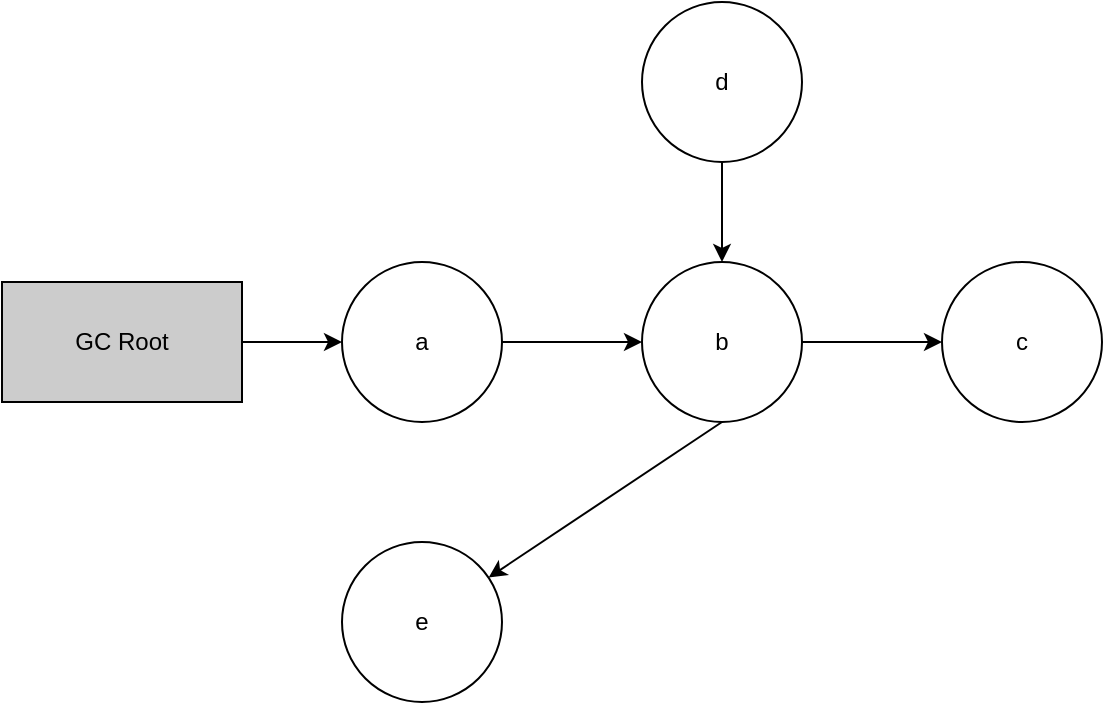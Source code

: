 <mxfile version="21.5.1" type="device" pages="8">
  <diagram name="第 1 页" id="cG9ZnCjjXBXWAdu8le2p">
    <mxGraphModel dx="1418" dy="820" grid="1" gridSize="10" guides="1" tooltips="1" connect="1" arrows="1" fold="1" page="1" pageScale="1" pageWidth="827" pageHeight="1169" math="0" shadow="0">
      <root>
        <mxCell id="0" />
        <mxCell id="1" parent="0" />
        <mxCell id="JAt05lt9r8i0_bCpy017-8" value="" style="edgeStyle=orthogonalEdgeStyle;rounded=0;orthogonalLoop=1;jettySize=auto;html=1;" parent="1" source="JAt05lt9r8i0_bCpy017-1" target="JAt05lt9r8i0_bCpy017-2" edge="1">
          <mxGeometry relative="1" as="geometry" />
        </mxCell>
        <mxCell id="JAt05lt9r8i0_bCpy017-1" value="GC Root" style="rounded=0;whiteSpace=wrap;html=1;fillColor=#cccccc;" parent="1" vertex="1">
          <mxGeometry x="80" y="370" width="120" height="60" as="geometry" />
        </mxCell>
        <mxCell id="JAt05lt9r8i0_bCpy017-9" value="" style="edgeStyle=orthogonalEdgeStyle;rounded=0;orthogonalLoop=1;jettySize=auto;html=1;" parent="1" source="JAt05lt9r8i0_bCpy017-2" target="JAt05lt9r8i0_bCpy017-3" edge="1">
          <mxGeometry relative="1" as="geometry" />
        </mxCell>
        <mxCell id="JAt05lt9r8i0_bCpy017-2" value="a" style="ellipse;whiteSpace=wrap;html=1;aspect=fixed;" parent="1" vertex="1">
          <mxGeometry x="250" y="360" width="80" height="80" as="geometry" />
        </mxCell>
        <mxCell id="JAt05lt9r8i0_bCpy017-10" value="" style="edgeStyle=orthogonalEdgeStyle;rounded=0;orthogonalLoop=1;jettySize=auto;html=1;" parent="1" source="JAt05lt9r8i0_bCpy017-3" target="JAt05lt9r8i0_bCpy017-5" edge="1">
          <mxGeometry relative="1" as="geometry" />
        </mxCell>
        <mxCell id="JAt05lt9r8i0_bCpy017-11" style="rounded=0;orthogonalLoop=1;jettySize=auto;html=1;exitX=0.5;exitY=1;exitDx=0;exitDy=0;" parent="1" source="JAt05lt9r8i0_bCpy017-3" target="JAt05lt9r8i0_bCpy017-4" edge="1">
          <mxGeometry relative="1" as="geometry" />
        </mxCell>
        <mxCell id="JAt05lt9r8i0_bCpy017-3" value="b" style="ellipse;whiteSpace=wrap;html=1;aspect=fixed;" parent="1" vertex="1">
          <mxGeometry x="400" y="360" width="80" height="80" as="geometry" />
        </mxCell>
        <mxCell id="JAt05lt9r8i0_bCpy017-4" value="e" style="ellipse;whiteSpace=wrap;html=1;aspect=fixed;" parent="1" vertex="1">
          <mxGeometry x="250" y="500" width="80" height="80" as="geometry" />
        </mxCell>
        <mxCell id="JAt05lt9r8i0_bCpy017-5" value="c" style="ellipse;whiteSpace=wrap;html=1;aspect=fixed;" parent="1" vertex="1">
          <mxGeometry x="550" y="360" width="80" height="80" as="geometry" />
        </mxCell>
        <mxCell id="JAt05lt9r8i0_bCpy017-7" style="edgeStyle=orthogonalEdgeStyle;rounded=0;orthogonalLoop=1;jettySize=auto;html=1;exitX=0.5;exitY=1;exitDx=0;exitDy=0;entryX=0.5;entryY=0;entryDx=0;entryDy=0;" parent="1" source="JAt05lt9r8i0_bCpy017-6" target="JAt05lt9r8i0_bCpy017-3" edge="1">
          <mxGeometry relative="1" as="geometry" />
        </mxCell>
        <mxCell id="JAt05lt9r8i0_bCpy017-6" value="d" style="ellipse;whiteSpace=wrap;html=1;aspect=fixed;" parent="1" vertex="1">
          <mxGeometry x="400" y="230" width="80" height="80" as="geometry" />
        </mxCell>
      </root>
    </mxGraphModel>
  </diagram>
  <diagram id="5cMaLGIYXr19b0YthdyB" name="第 2 页">
    <mxGraphModel dx="1418" dy="820" grid="1" gridSize="10" guides="1" tooltips="1" connect="1" arrows="1" fold="1" page="1" pageScale="1" pageWidth="827" pageHeight="1169" math="0" shadow="0">
      <root>
        <mxCell id="0" />
        <mxCell id="1" parent="0" />
        <mxCell id="d5tQPf9KOt0ZSbptc5ZJ-1" value="" style="edgeStyle=orthogonalEdgeStyle;rounded=0;orthogonalLoop=1;jettySize=auto;html=1;" edge="1" parent="1" source="d5tQPf9KOt0ZSbptc5ZJ-2" target="d5tQPf9KOt0ZSbptc5ZJ-4">
          <mxGeometry relative="1" as="geometry" />
        </mxCell>
        <mxCell id="d5tQPf9KOt0ZSbptc5ZJ-2" value="&lt;font color=&quot;#ffffff&quot;&gt;GC Root&lt;/font&gt;" style="rounded=0;whiteSpace=wrap;html=1;fillColor=#000;" vertex="1" parent="1">
          <mxGeometry x="80" y="370" width="120" height="60" as="geometry" />
        </mxCell>
        <mxCell id="d5tQPf9KOt0ZSbptc5ZJ-3" value="" style="edgeStyle=orthogonalEdgeStyle;rounded=0;orthogonalLoop=1;jettySize=auto;html=1;" edge="1" parent="1" source="d5tQPf9KOt0ZSbptc5ZJ-4" target="d5tQPf9KOt0ZSbptc5ZJ-7">
          <mxGeometry relative="1" as="geometry" />
        </mxCell>
        <mxCell id="d5tQPf9KOt0ZSbptc5ZJ-4" value="a" style="ellipse;whiteSpace=wrap;html=1;aspect=fixed;fillColor=#ccc;" vertex="1" parent="1">
          <mxGeometry x="250" y="360" width="80" height="80" as="geometry" />
        </mxCell>
        <mxCell id="d5tQPf9KOt0ZSbptc5ZJ-5" value="" style="edgeStyle=orthogonalEdgeStyle;rounded=0;orthogonalLoop=1;jettySize=auto;html=1;" edge="1" parent="1" source="d5tQPf9KOt0ZSbptc5ZJ-7" target="d5tQPf9KOt0ZSbptc5ZJ-9">
          <mxGeometry relative="1" as="geometry" />
        </mxCell>
        <mxCell id="d5tQPf9KOt0ZSbptc5ZJ-6" style="rounded=0;orthogonalLoop=1;jettySize=auto;html=1;exitX=0.5;exitY=1;exitDx=0;exitDy=0;" edge="1" parent="1" source="d5tQPf9KOt0ZSbptc5ZJ-7" target="d5tQPf9KOt0ZSbptc5ZJ-8">
          <mxGeometry relative="1" as="geometry" />
        </mxCell>
        <mxCell id="d5tQPf9KOt0ZSbptc5ZJ-7" value="b" style="ellipse;whiteSpace=wrap;html=1;aspect=fixed;" vertex="1" parent="1">
          <mxGeometry x="400" y="360" width="80" height="80" as="geometry" />
        </mxCell>
        <mxCell id="d5tQPf9KOt0ZSbptc5ZJ-8" value="e" style="ellipse;whiteSpace=wrap;html=1;aspect=fixed;" vertex="1" parent="1">
          <mxGeometry x="250" y="500" width="80" height="80" as="geometry" />
        </mxCell>
        <mxCell id="d5tQPf9KOt0ZSbptc5ZJ-9" value="c" style="ellipse;whiteSpace=wrap;html=1;aspect=fixed;" vertex="1" parent="1">
          <mxGeometry x="550" y="360" width="80" height="80" as="geometry" />
        </mxCell>
        <mxCell id="d5tQPf9KOt0ZSbptc5ZJ-10" style="edgeStyle=orthogonalEdgeStyle;rounded=0;orthogonalLoop=1;jettySize=auto;html=1;exitX=0.5;exitY=1;exitDx=0;exitDy=0;entryX=0.5;entryY=0;entryDx=0;entryDy=0;" edge="1" parent="1" source="d5tQPf9KOt0ZSbptc5ZJ-11" target="d5tQPf9KOt0ZSbptc5ZJ-7">
          <mxGeometry relative="1" as="geometry" />
        </mxCell>
        <mxCell id="d5tQPf9KOt0ZSbptc5ZJ-11" value="d" style="ellipse;whiteSpace=wrap;html=1;aspect=fixed;" vertex="1" parent="1">
          <mxGeometry x="400" y="230" width="80" height="80" as="geometry" />
        </mxCell>
      </root>
    </mxGraphModel>
  </diagram>
  <diagram id="5KzGLMtbCxkA3aPEmhBN" name="第 3 页">
    <mxGraphModel dx="1418" dy="820" grid="1" gridSize="10" guides="1" tooltips="1" connect="1" arrows="1" fold="1" page="1" pageScale="1" pageWidth="827" pageHeight="1169" math="0" shadow="0">
      <root>
        <mxCell id="0" />
        <mxCell id="1" parent="0" />
        <mxCell id="ToZm9E43GD8hYoEDWplJ-1" value="" style="edgeStyle=orthogonalEdgeStyle;rounded=0;orthogonalLoop=1;jettySize=auto;html=1;" edge="1" parent="1" source="ToZm9E43GD8hYoEDWplJ-2" target="ToZm9E43GD8hYoEDWplJ-4">
          <mxGeometry relative="1" as="geometry" />
        </mxCell>
        <mxCell id="ToZm9E43GD8hYoEDWplJ-2" value="&lt;font color=&quot;#ffffff&quot;&gt;GC Root&lt;/font&gt;" style="rounded=0;whiteSpace=wrap;html=1;fillColor=#000;" vertex="1" parent="1">
          <mxGeometry x="80" y="370" width="120" height="60" as="geometry" />
        </mxCell>
        <mxCell id="ToZm9E43GD8hYoEDWplJ-3" value="" style="edgeStyle=orthogonalEdgeStyle;rounded=0;orthogonalLoop=1;jettySize=auto;html=1;" edge="1" parent="1" source="ToZm9E43GD8hYoEDWplJ-4" target="ToZm9E43GD8hYoEDWplJ-7">
          <mxGeometry relative="1" as="geometry" />
        </mxCell>
        <mxCell id="ToZm9E43GD8hYoEDWplJ-4" value="&lt;font color=&quot;#ffffff&quot;&gt;a&lt;/font&gt;" style="ellipse;whiteSpace=wrap;html=1;aspect=fixed;fillColor=#000;" vertex="1" parent="1">
          <mxGeometry x="250" y="360" width="80" height="80" as="geometry" />
        </mxCell>
        <mxCell id="ToZm9E43GD8hYoEDWplJ-5" value="" style="edgeStyle=orthogonalEdgeStyle;rounded=0;orthogonalLoop=1;jettySize=auto;html=1;" edge="1" parent="1" source="ToZm9E43GD8hYoEDWplJ-7" target="ToZm9E43GD8hYoEDWplJ-9">
          <mxGeometry relative="1" as="geometry" />
        </mxCell>
        <mxCell id="ToZm9E43GD8hYoEDWplJ-6" style="rounded=0;orthogonalLoop=1;jettySize=auto;html=1;exitX=0.5;exitY=1;exitDx=0;exitDy=0;" edge="1" parent="1" source="ToZm9E43GD8hYoEDWplJ-7" target="ToZm9E43GD8hYoEDWplJ-8">
          <mxGeometry relative="1" as="geometry" />
        </mxCell>
        <mxCell id="ToZm9E43GD8hYoEDWplJ-7" value="b" style="ellipse;whiteSpace=wrap;html=1;aspect=fixed;fillColor=#ccc;" vertex="1" parent="1">
          <mxGeometry x="400" y="360" width="80" height="80" as="geometry" />
        </mxCell>
        <mxCell id="ToZm9E43GD8hYoEDWplJ-8" value="e" style="ellipse;whiteSpace=wrap;html=1;aspect=fixed;" vertex="1" parent="1">
          <mxGeometry x="250" y="500" width="80" height="80" as="geometry" />
        </mxCell>
        <mxCell id="ToZm9E43GD8hYoEDWplJ-9" value="c" style="ellipse;whiteSpace=wrap;html=1;aspect=fixed;" vertex="1" parent="1">
          <mxGeometry x="550" y="360" width="80" height="80" as="geometry" />
        </mxCell>
        <mxCell id="ToZm9E43GD8hYoEDWplJ-10" style="edgeStyle=orthogonalEdgeStyle;rounded=0;orthogonalLoop=1;jettySize=auto;html=1;exitX=0.5;exitY=1;exitDx=0;exitDy=0;entryX=0.5;entryY=0;entryDx=0;entryDy=0;" edge="1" parent="1" source="ToZm9E43GD8hYoEDWplJ-11" target="ToZm9E43GD8hYoEDWplJ-7">
          <mxGeometry relative="1" as="geometry" />
        </mxCell>
        <mxCell id="ToZm9E43GD8hYoEDWplJ-11" value="d" style="ellipse;whiteSpace=wrap;html=1;aspect=fixed;" vertex="1" parent="1">
          <mxGeometry x="400" y="230" width="80" height="80" as="geometry" />
        </mxCell>
      </root>
    </mxGraphModel>
  </diagram>
  <diagram id="aOOhZHV9BZP4qyN59eBz" name="第 4 页">
    <mxGraphModel dx="1434" dy="836" grid="1" gridSize="10" guides="1" tooltips="1" connect="1" arrows="1" fold="1" page="1" pageScale="1" pageWidth="827" pageHeight="1169" math="0" shadow="0">
      <root>
        <mxCell id="0" />
        <mxCell id="1" parent="0" />
        <mxCell id="ImfRGIBordEppGLsWgEI-1" value="" style="edgeStyle=orthogonalEdgeStyle;rounded=0;orthogonalLoop=1;jettySize=auto;html=1;" parent="1" source="ImfRGIBordEppGLsWgEI-2" target="ImfRGIBordEppGLsWgEI-4" edge="1">
          <mxGeometry relative="1" as="geometry" />
        </mxCell>
        <mxCell id="ImfRGIBordEppGLsWgEI-2" value="&lt;font color=&quot;#ffffff&quot;&gt;GC Root&lt;/font&gt;" style="rounded=0;whiteSpace=wrap;html=1;fillColor=#000;" parent="1" vertex="1">
          <mxGeometry x="80" y="370" width="120" height="60" as="geometry" />
        </mxCell>
        <mxCell id="ImfRGIBordEppGLsWgEI-3" value="" style="edgeStyle=orthogonalEdgeStyle;rounded=0;orthogonalLoop=1;jettySize=auto;html=1;" parent="1" source="ImfRGIBordEppGLsWgEI-4" target="ImfRGIBordEppGLsWgEI-7" edge="1">
          <mxGeometry relative="1" as="geometry" />
        </mxCell>
        <mxCell id="ImfRGIBordEppGLsWgEI-4" value="&lt;font color=&quot;#ffffff&quot;&gt;a&lt;/font&gt;" style="ellipse;whiteSpace=wrap;html=1;aspect=fixed;fillColor=#000;" parent="1" vertex="1">
          <mxGeometry x="250" y="360" width="80" height="80" as="geometry" />
        </mxCell>
        <mxCell id="ImfRGIBordEppGLsWgEI-5" value="" style="edgeStyle=orthogonalEdgeStyle;rounded=0;orthogonalLoop=1;jettySize=auto;html=1;" parent="1" source="ImfRGIBordEppGLsWgEI-7" target="ImfRGIBordEppGLsWgEI-9" edge="1">
          <mxGeometry relative="1" as="geometry" />
        </mxCell>
        <mxCell id="ImfRGIBordEppGLsWgEI-6" style="rounded=0;orthogonalLoop=1;jettySize=auto;html=1;exitX=0.5;exitY=1;exitDx=0;exitDy=0;" parent="1" source="ImfRGIBordEppGLsWgEI-7" target="ImfRGIBordEppGLsWgEI-8" edge="1">
          <mxGeometry relative="1" as="geometry" />
        </mxCell>
        <mxCell id="ImfRGIBordEppGLsWgEI-7" value="&lt;font color=&quot;#ffffff&quot;&gt;b&lt;/font&gt;" style="ellipse;whiteSpace=wrap;html=1;aspect=fixed;fillColor=#000;" parent="1" vertex="1">
          <mxGeometry x="400" y="360" width="80" height="80" as="geometry" />
        </mxCell>
        <mxCell id="ImfRGIBordEppGLsWgEI-8" value="e" style="ellipse;whiteSpace=wrap;html=1;aspect=fixed;fillColor=#ccc;" parent="1" vertex="1">
          <mxGeometry x="250" y="500" width="80" height="80" as="geometry" />
        </mxCell>
        <mxCell id="ImfRGIBordEppGLsWgEI-9" value="c" style="ellipse;whiteSpace=wrap;html=1;aspect=fixed;fillColor=#ccc;" parent="1" vertex="1">
          <mxGeometry x="550" y="360" width="80" height="80" as="geometry" />
        </mxCell>
        <mxCell id="ImfRGIBordEppGLsWgEI-10" style="edgeStyle=orthogonalEdgeStyle;rounded=0;orthogonalLoop=1;jettySize=auto;html=1;exitX=0.5;exitY=1;exitDx=0;exitDy=0;entryX=0.5;entryY=0;entryDx=0;entryDy=0;" parent="1" source="ImfRGIBordEppGLsWgEI-11" target="ImfRGIBordEppGLsWgEI-7" edge="1">
          <mxGeometry relative="1" as="geometry" />
        </mxCell>
        <mxCell id="ImfRGIBordEppGLsWgEI-11" value="d" style="ellipse;whiteSpace=wrap;html=1;aspect=fixed;" parent="1" vertex="1">
          <mxGeometry x="400" y="230" width="80" height="80" as="geometry" />
        </mxCell>
      </root>
    </mxGraphModel>
  </diagram>
  <diagram id="hKctxQQKIPxTST7naiyC" name="第 5 页">
    <mxGraphModel dx="1434" dy="836" grid="1" gridSize="10" guides="1" tooltips="1" connect="1" arrows="1" fold="1" page="1" pageScale="1" pageWidth="827" pageHeight="1169" math="0" shadow="0">
      <root>
        <mxCell id="0" />
        <mxCell id="1" parent="0" />
        <mxCell id="FZ2QT9yIkeGIHL5Zkszw-1" value="" style="edgeStyle=orthogonalEdgeStyle;rounded=0;orthogonalLoop=1;jettySize=auto;html=1;" parent="1" source="FZ2QT9yIkeGIHL5Zkszw-2" target="FZ2QT9yIkeGIHL5Zkszw-4" edge="1">
          <mxGeometry relative="1" as="geometry" />
        </mxCell>
        <mxCell id="FZ2QT9yIkeGIHL5Zkszw-2" value="&lt;font color=&quot;#ffffff&quot;&gt;GC Root&lt;/font&gt;" style="rounded=0;whiteSpace=wrap;html=1;fillColor=#000;" parent="1" vertex="1">
          <mxGeometry x="80" y="370" width="120" height="60" as="geometry" />
        </mxCell>
        <mxCell id="FZ2QT9yIkeGIHL5Zkszw-3" value="" style="edgeStyle=orthogonalEdgeStyle;rounded=0;orthogonalLoop=1;jettySize=auto;html=1;" parent="1" source="FZ2QT9yIkeGIHL5Zkszw-4" target="FZ2QT9yIkeGIHL5Zkszw-7" edge="1">
          <mxGeometry relative="1" as="geometry" />
        </mxCell>
        <mxCell id="FZ2QT9yIkeGIHL5Zkszw-4" value="&lt;font color=&quot;#ffffff&quot;&gt;a&lt;/font&gt;" style="ellipse;whiteSpace=wrap;html=1;aspect=fixed;fillColor=#000;" parent="1" vertex="1">
          <mxGeometry x="250" y="360" width="80" height="80" as="geometry" />
        </mxCell>
        <mxCell id="FZ2QT9yIkeGIHL5Zkszw-5" value="" style="edgeStyle=orthogonalEdgeStyle;rounded=0;orthogonalLoop=1;jettySize=auto;html=1;" parent="1" source="FZ2QT9yIkeGIHL5Zkszw-7" target="FZ2QT9yIkeGIHL5Zkszw-9" edge="1">
          <mxGeometry relative="1" as="geometry" />
        </mxCell>
        <mxCell id="FZ2QT9yIkeGIHL5Zkszw-6" style="rounded=0;orthogonalLoop=1;jettySize=auto;html=1;exitX=0.5;exitY=1;exitDx=0;exitDy=0;" parent="1" source="FZ2QT9yIkeGIHL5Zkszw-7" target="FZ2QT9yIkeGIHL5Zkszw-8" edge="1">
          <mxGeometry relative="1" as="geometry" />
        </mxCell>
        <mxCell id="FZ2QT9yIkeGIHL5Zkszw-7" value="&lt;font color=&quot;#ffffff&quot;&gt;b&lt;/font&gt;" style="ellipse;whiteSpace=wrap;html=1;aspect=fixed;fillColor=#000;" parent="1" vertex="1">
          <mxGeometry x="400" y="360" width="80" height="80" as="geometry" />
        </mxCell>
        <mxCell id="FZ2QT9yIkeGIHL5Zkszw-8" value="&lt;font color=&quot;#ffffff&quot;&gt;e&lt;/font&gt;" style="ellipse;whiteSpace=wrap;html=1;aspect=fixed;fillColor=#000;" parent="1" vertex="1">
          <mxGeometry x="250" y="500" width="80" height="80" as="geometry" />
        </mxCell>
        <mxCell id="FZ2QT9yIkeGIHL5Zkszw-9" value="&lt;font color=&quot;#ffffff&quot;&gt;c&lt;/font&gt;" style="ellipse;whiteSpace=wrap;html=1;aspect=fixed;fillColor=#000;" parent="1" vertex="1">
          <mxGeometry x="550" y="360" width="80" height="80" as="geometry" />
        </mxCell>
        <mxCell id="FZ2QT9yIkeGIHL5Zkszw-10" style="edgeStyle=orthogonalEdgeStyle;rounded=0;orthogonalLoop=1;jettySize=auto;html=1;exitX=0.5;exitY=1;exitDx=0;exitDy=0;entryX=0.5;entryY=0;entryDx=0;entryDy=0;" parent="1" source="FZ2QT9yIkeGIHL5Zkszw-11" target="FZ2QT9yIkeGIHL5Zkszw-7" edge="1">
          <mxGeometry relative="1" as="geometry" />
        </mxCell>
        <mxCell id="FZ2QT9yIkeGIHL5Zkszw-11" value="d" style="ellipse;whiteSpace=wrap;html=1;aspect=fixed;" parent="1" vertex="1">
          <mxGeometry x="400" y="230" width="80" height="80" as="geometry" />
        </mxCell>
      </root>
    </mxGraphModel>
  </diagram>
  <diagram id="mNueOnJjyOkARgvAaBGo" name="第 6 页">
    <mxGraphModel dx="1434" dy="836" grid="1" gridSize="10" guides="1" tooltips="1" connect="1" arrows="1" fold="1" page="1" pageScale="1" pageWidth="827" pageHeight="1169" math="0" shadow="0">
      <root>
        <mxCell id="0" />
        <mxCell id="1" parent="0" />
        <mxCell id="ArFNChyJmPc6KOklQDSW-1" value="" style="edgeStyle=orthogonalEdgeStyle;rounded=0;orthogonalLoop=1;jettySize=auto;html=1;" parent="1" source="ArFNChyJmPc6KOklQDSW-2" target="ArFNChyJmPc6KOklQDSW-4" edge="1">
          <mxGeometry relative="1" as="geometry" />
        </mxCell>
        <mxCell id="ArFNChyJmPc6KOklQDSW-2" value="&lt;font color=&quot;#ffffff&quot;&gt;GC Root&lt;/font&gt;" style="rounded=0;whiteSpace=wrap;html=1;fillColor=#000;" parent="1" vertex="1">
          <mxGeometry x="80" y="370" width="120" height="60" as="geometry" />
        </mxCell>
        <mxCell id="ArFNChyJmPc6KOklQDSW-3" value="" style="edgeStyle=orthogonalEdgeStyle;rounded=0;orthogonalLoop=1;jettySize=auto;html=1;" parent="1" source="ArFNChyJmPc6KOklQDSW-4" target="ArFNChyJmPc6KOklQDSW-7" edge="1">
          <mxGeometry relative="1" as="geometry" />
        </mxCell>
        <mxCell id="ArFNChyJmPc6KOklQDSW-12" value="" style="edgeStyle=orthogonalEdgeStyle;rounded=0;orthogonalLoop=1;jettySize=auto;html=1;" parent="1" source="ArFNChyJmPc6KOklQDSW-4" target="ArFNChyJmPc6KOklQDSW-8" edge="1">
          <mxGeometry relative="1" as="geometry" />
        </mxCell>
        <mxCell id="ArFNChyJmPc6KOklQDSW-4" value="&lt;font color=&quot;#ffffff&quot;&gt;a&lt;/font&gt;" style="ellipse;whiteSpace=wrap;html=1;aspect=fixed;fillColor=#000;" parent="1" vertex="1">
          <mxGeometry x="250" y="360" width="80" height="80" as="geometry" />
        </mxCell>
        <mxCell id="ArFNChyJmPc6KOklQDSW-5" value="" style="edgeStyle=orthogonalEdgeStyle;rounded=0;orthogonalLoop=1;jettySize=auto;html=1;" parent="1" source="ArFNChyJmPc6KOklQDSW-7" target="ArFNChyJmPc6KOklQDSW-9" edge="1">
          <mxGeometry relative="1" as="geometry" />
        </mxCell>
        <mxCell id="ArFNChyJmPc6KOklQDSW-6" style="rounded=0;orthogonalLoop=1;jettySize=auto;html=1;exitX=0.5;exitY=1;exitDx=0;exitDy=0;dashed=1;" parent="1" source="ArFNChyJmPc6KOklQDSW-7" target="ArFNChyJmPc6KOklQDSW-8" edge="1">
          <mxGeometry relative="1" as="geometry" />
        </mxCell>
        <mxCell id="ArFNChyJmPc6KOklQDSW-7" value="b" style="ellipse;whiteSpace=wrap;html=1;aspect=fixed;fillColor=#ccc;" parent="1" vertex="1">
          <mxGeometry x="400" y="360" width="80" height="80" as="geometry" />
        </mxCell>
        <mxCell id="ArFNChyJmPc6KOklQDSW-8" value="e" style="ellipse;whiteSpace=wrap;html=1;aspect=fixed;" parent="1" vertex="1">
          <mxGeometry x="250" y="500" width="80" height="80" as="geometry" />
        </mxCell>
        <mxCell id="ArFNChyJmPc6KOklQDSW-9" value="c" style="ellipse;whiteSpace=wrap;html=1;aspect=fixed;" parent="1" vertex="1">
          <mxGeometry x="550" y="360" width="80" height="80" as="geometry" />
        </mxCell>
        <mxCell id="ArFNChyJmPc6KOklQDSW-10" style="edgeStyle=orthogonalEdgeStyle;rounded=0;orthogonalLoop=1;jettySize=auto;html=1;exitX=0.5;exitY=1;exitDx=0;exitDy=0;entryX=0.5;entryY=0;entryDx=0;entryDy=0;" parent="1" source="ArFNChyJmPc6KOklQDSW-11" target="ArFNChyJmPc6KOklQDSW-7" edge="1">
          <mxGeometry relative="1" as="geometry" />
        </mxCell>
        <mxCell id="ArFNChyJmPc6KOklQDSW-11" value="d" style="ellipse;whiteSpace=wrap;html=1;aspect=fixed;" parent="1" vertex="1">
          <mxGeometry x="400" y="230" width="80" height="80" as="geometry" />
        </mxCell>
        <mxCell id="ArFNChyJmPc6KOklQDSW-13" value="扫描到对象b的时候，b指向e的引用被切断" style="text;html=1;strokeColor=none;fillColor=none;align=center;verticalAlign=middle;whiteSpace=wrap;rounded=0;" parent="1" vertex="1">
          <mxGeometry x="360" y="490" width="276" height="30" as="geometry" />
        </mxCell>
        <mxCell id="ArFNChyJmPc6KOklQDSW-14" value="对象a建立了一个指向e的引用" style="text;html=1;strokeColor=none;fillColor=none;align=center;verticalAlign=middle;whiteSpace=wrap;rounded=0;" parent="1" vertex="1">
          <mxGeometry x="100" y="460" width="170" height="30" as="geometry" />
        </mxCell>
      </root>
    </mxGraphModel>
  </diagram>
  <diagram id="A8kO7KCBrNNrP-GWleDD" name="第 7 页">
    <mxGraphModel dx="1434" dy="836" grid="1" gridSize="10" guides="1" tooltips="1" connect="1" arrows="1" fold="1" page="1" pageScale="1" pageWidth="827" pageHeight="1169" math="0" shadow="0">
      <root>
        <mxCell id="0" />
        <mxCell id="1" parent="0" />
        <mxCell id="Pv_kJaSo7O3V1H2DTz82-1" value="" style="edgeStyle=orthogonalEdgeStyle;rounded=0;orthogonalLoop=1;jettySize=auto;html=1;" edge="1" parent="1" source="Pv_kJaSo7O3V1H2DTz82-2" target="Pv_kJaSo7O3V1H2DTz82-5">
          <mxGeometry relative="1" as="geometry" />
        </mxCell>
        <mxCell id="Pv_kJaSo7O3V1H2DTz82-2" value="&lt;font color=&quot;#ffffff&quot;&gt;GC Root&lt;/font&gt;" style="rounded=0;whiteSpace=wrap;html=1;fillColor=#000;" vertex="1" parent="1">
          <mxGeometry x="120" y="395" width="90" height="40" as="geometry" />
        </mxCell>
        <mxCell id="Pv_kJaSo7O3V1H2DTz82-3" value="" style="edgeStyle=orthogonalEdgeStyle;rounded=0;orthogonalLoop=1;jettySize=auto;html=1;" edge="1" parent="1" source="Pv_kJaSo7O3V1H2DTz82-5" target="Pv_kJaSo7O3V1H2DTz82-8">
          <mxGeometry relative="1" as="geometry" />
        </mxCell>
        <mxCell id="Pv_kJaSo7O3V1H2DTz82-4" value="" style="edgeStyle=orthogonalEdgeStyle;rounded=0;orthogonalLoop=1;jettySize=auto;html=1;" edge="1" parent="1" source="Pv_kJaSo7O3V1H2DTz82-5" target="Pv_kJaSo7O3V1H2DTz82-9">
          <mxGeometry relative="1" as="geometry" />
        </mxCell>
        <mxCell id="Pv_kJaSo7O3V1H2DTz82-5" value="&lt;font color=&quot;#ffffff&quot;&gt;a&lt;/font&gt;" style="ellipse;whiteSpace=wrap;html=1;aspect=fixed;fillColor=#000;" vertex="1" parent="1">
          <mxGeometry x="250" y="390" width="50" height="50" as="geometry" />
        </mxCell>
        <mxCell id="Pv_kJaSo7O3V1H2DTz82-6" value="" style="edgeStyle=orthogonalEdgeStyle;rounded=0;orthogonalLoop=1;jettySize=auto;html=1;" edge="1" parent="1" source="Pv_kJaSo7O3V1H2DTz82-8" target="Pv_kJaSo7O3V1H2DTz82-10">
          <mxGeometry relative="1" as="geometry" />
        </mxCell>
        <mxCell id="Pv_kJaSo7O3V1H2DTz82-7" style="rounded=0;orthogonalLoop=1;jettySize=auto;html=1;exitX=0.5;exitY=1;exitDx=0;exitDy=0;dashed=1;" edge="1" parent="1" source="Pv_kJaSo7O3V1H2DTz82-8" target="Pv_kJaSo7O3V1H2DTz82-9">
          <mxGeometry relative="1" as="geometry" />
        </mxCell>
        <mxCell id="Pv_kJaSo7O3V1H2DTz82-8" value="b" style="ellipse;whiteSpace=wrap;html=1;aspect=fixed;fillColor=#ccc;" vertex="1" parent="1">
          <mxGeometry x="340" y="390" width="50" height="50" as="geometry" />
        </mxCell>
        <mxCell id="Pv_kJaSo7O3V1H2DTz82-9" value="e" style="ellipse;whiteSpace=wrap;html=1;aspect=fixed;" vertex="1" parent="1">
          <mxGeometry x="250" y="480" width="50" height="50" as="geometry" />
        </mxCell>
        <mxCell id="Pv_kJaSo7O3V1H2DTz82-10" value="c" style="ellipse;whiteSpace=wrap;html=1;aspect=fixed;" vertex="1" parent="1">
          <mxGeometry x="430" y="390" width="50" height="50" as="geometry" />
        </mxCell>
        <mxCell id="Pv_kJaSo7O3V1H2DTz82-11" style="edgeStyle=orthogonalEdgeStyle;rounded=0;orthogonalLoop=1;jettySize=auto;html=1;exitX=0.5;exitY=1;exitDx=0;exitDy=0;entryX=0.5;entryY=0;entryDx=0;entryDy=0;" edge="1" parent="1" source="Pv_kJaSo7O3V1H2DTz82-12" target="Pv_kJaSo7O3V1H2DTz82-8">
          <mxGeometry relative="1" as="geometry" />
        </mxCell>
        <mxCell id="Pv_kJaSo7O3V1H2DTz82-12" value="d" style="ellipse;whiteSpace=wrap;html=1;aspect=fixed;" vertex="1" parent="1">
          <mxGeometry x="340" y="300" width="50" height="50" as="geometry" />
        </mxCell>
        <mxCell id="Pv_kJaSo7O3V1H2DTz82-13" value="扫描到对象b的时候，b指向e的引用被切断，虚拟机保存引用删除前的快照" style="text;html=1;strokeColor=none;fillColor=none;align=center;verticalAlign=middle;whiteSpace=wrap;rounded=0;" vertex="1" parent="1">
          <mxGeometry x="230" y="535" width="240" height="30" as="geometry" />
        </mxCell>
        <mxCell id="Pv_kJaSo7O3V1H2DTz82-14" value="对象a建立了一个指向e的引用" style="text;html=1;strokeColor=none;fillColor=none;align=center;verticalAlign=middle;whiteSpace=wrap;rounded=0;" vertex="1" parent="1">
          <mxGeometry x="100" y="460" width="170" height="30" as="geometry" />
        </mxCell>
        <mxCell id="Pv_kJaSo7O3V1H2DTz82-16" value="" style="rounded=0;whiteSpace=wrap;html=1;" vertex="1" parent="1">
          <mxGeometry x="530" y="425" width="190" height="255" as="geometry" />
        </mxCell>
        <mxCell id="Pv_kJaSo7O3V1H2DTz82-20" style="rounded=0;orthogonalLoop=1;jettySize=auto;html=1;exitX=0.5;exitY=1;exitDx=0;exitDy=0;" edge="1" source="Pv_kJaSo7O3V1H2DTz82-21" target="Pv_kJaSo7O3V1H2DTz82-22" parent="1">
          <mxGeometry relative="1" as="geometry" />
        </mxCell>
        <mxCell id="Pv_kJaSo7O3V1H2DTz82-21" value="b" style="ellipse;whiteSpace=wrap;html=1;aspect=fixed;fillColor=#ccc;" vertex="1" parent="1">
          <mxGeometry x="655" y="445" width="50" height="50" as="geometry" />
        </mxCell>
        <mxCell id="Pv_kJaSo7O3V1H2DTz82-22" value="e" style="ellipse;whiteSpace=wrap;html=1;aspect=fixed;" vertex="1" parent="1">
          <mxGeometry x="557" y="535" width="50" height="50" as="geometry" />
        </mxCell>
        <mxCell id="Pv_kJaSo7O3V1H2DTz82-25" value="原始快照集合" style="text;html=1;strokeColor=none;fillColor=none;align=center;verticalAlign=middle;whiteSpace=wrap;rounded=0;" vertex="1" parent="1">
          <mxGeometry x="615" y="395" width="90" height="30" as="geometry" />
        </mxCell>
        <mxCell id="EdSOO-8-CptPm2KY8c4X-1" value="" style="edgeStyle=orthogonalEdgeStyle;rounded=0;orthogonalLoop=1;jettySize=auto;html=1;" edge="1" parent="1" source="EdSOO-8-CptPm2KY8c4X-2" target="EdSOO-8-CptPm2KY8c4X-4">
          <mxGeometry relative="1" as="geometry" />
        </mxCell>
        <mxCell id="EdSOO-8-CptPm2KY8c4X-2" value="&lt;font color=&quot;#ffffff&quot;&gt;GC Root&lt;/font&gt;" style="rounded=0;whiteSpace=wrap;html=1;fillColor=#000;" vertex="1" parent="1">
          <mxGeometry x="120" y="700" width="90" height="40" as="geometry" />
        </mxCell>
        <mxCell id="EdSOO-8-CptPm2KY8c4X-3" value="" style="edgeStyle=orthogonalEdgeStyle;rounded=0;orthogonalLoop=1;jettySize=auto;html=1;" edge="1" parent="1" source="EdSOO-8-CptPm2KY8c4X-4" target="EdSOO-8-CptPm2KY8c4X-7">
          <mxGeometry relative="1" as="geometry" />
        </mxCell>
        <mxCell id="EdSOO-8-CptPm2KY8c4X-12" value="" style="edgeStyle=orthogonalEdgeStyle;rounded=0;orthogonalLoop=1;jettySize=auto;html=1;" edge="1" parent="1" source="EdSOO-8-CptPm2KY8c4X-4" target="EdSOO-8-CptPm2KY8c4X-8">
          <mxGeometry relative="1" as="geometry" />
        </mxCell>
        <mxCell id="EdSOO-8-CptPm2KY8c4X-4" value="&lt;font color=&quot;#ffffff&quot;&gt;a&lt;/font&gt;" style="ellipse;whiteSpace=wrap;html=1;aspect=fixed;fillColor=#000;" vertex="1" parent="1">
          <mxGeometry x="250" y="695" width="50" height="50" as="geometry" />
        </mxCell>
        <mxCell id="EdSOO-8-CptPm2KY8c4X-5" value="" style="edgeStyle=orthogonalEdgeStyle;rounded=0;orthogonalLoop=1;jettySize=auto;html=1;" edge="1" parent="1" source="EdSOO-8-CptPm2KY8c4X-7" target="EdSOO-8-CptPm2KY8c4X-9">
          <mxGeometry relative="1" as="geometry" />
        </mxCell>
        <mxCell id="EdSOO-8-CptPm2KY8c4X-7" value="&lt;font color=&quot;#ffffff&quot;&gt;b&lt;/font&gt;" style="ellipse;whiteSpace=wrap;html=1;aspect=fixed;fillColor=#000;" vertex="1" parent="1">
          <mxGeometry x="340" y="695" width="50" height="50" as="geometry" />
        </mxCell>
        <mxCell id="EdSOO-8-CptPm2KY8c4X-8" value="e" style="ellipse;whiteSpace=wrap;html=1;aspect=fixed;fillColor=#ccc;" vertex="1" parent="1">
          <mxGeometry x="250" y="785" width="50" height="50" as="geometry" />
        </mxCell>
        <mxCell id="EdSOO-8-CptPm2KY8c4X-9" value="&lt;font color=&quot;#ffffff&quot;&gt;c&lt;/font&gt;" style="ellipse;whiteSpace=wrap;html=1;aspect=fixed;fillColor=#000;" vertex="1" parent="1">
          <mxGeometry x="430" y="695" width="50" height="50" as="geometry" />
        </mxCell>
        <mxCell id="EdSOO-8-CptPm2KY8c4X-10" style="edgeStyle=orthogonalEdgeStyle;rounded=0;orthogonalLoop=1;jettySize=auto;html=1;exitX=0.5;exitY=1;exitDx=0;exitDy=0;entryX=0.5;entryY=0;entryDx=0;entryDy=0;" edge="1" parent="1" source="EdSOO-8-CptPm2KY8c4X-11" target="EdSOO-8-CptPm2KY8c4X-7">
          <mxGeometry relative="1" as="geometry" />
        </mxCell>
        <mxCell id="EdSOO-8-CptPm2KY8c4X-11" value="d" style="ellipse;whiteSpace=wrap;html=1;aspect=fixed;" vertex="1" parent="1">
          <mxGeometry x="340" y="610" width="50" height="50" as="geometry" />
        </mxCell>
        <mxCell id="EdSOO-8-CptPm2KY8c4X-13" value="并发标记" style="text;html=1;strokeColor=none;fillColor=none;align=center;verticalAlign=middle;whiteSpace=wrap;rounded=0;" vertex="1" parent="1">
          <mxGeometry x="40" y="405" width="60" height="30" as="geometry" />
        </mxCell>
        <mxCell id="EdSOO-8-CptPm2KY8c4X-14" value="重新标记" style="text;html=1;strokeColor=none;fillColor=none;align=center;verticalAlign=middle;whiteSpace=wrap;rounded=0;" vertex="1" parent="1">
          <mxGeometry x="40" y="705" width="60" height="30" as="geometry" />
        </mxCell>
        <mxCell id="EdSOO-8-CptPm2KY8c4X-15" value="" style="shape=flexArrow;endArrow=classic;html=1;rounded=0;entryX=-0.004;entryY=0.14;entryDx=0;entryDy=0;entryPerimeter=0;" edge="1" parent="1" source="Pv_kJaSo7O3V1H2DTz82-13" target="Pv_kJaSo7O3V1H2DTz82-16">
          <mxGeometry width="50" height="50" relative="1" as="geometry">
            <mxPoint x="510" y="640" as="sourcePoint" />
            <mxPoint x="560" y="590" as="targetPoint" />
          </mxGeometry>
        </mxCell>
        <mxCell id="EdSOO-8-CptPm2KY8c4X-16" value="" style="shape=flexArrow;endArrow=classic;html=1;rounded=0;exitX=0;exitY=0.5;exitDx=0;exitDy=0;" edge="1" parent="1" source="EdSOO-8-CptPm2KY8c4X-17">
          <mxGeometry width="50" height="50" relative="1" as="geometry">
            <mxPoint x="870" y="770" as="sourcePoint" />
            <mxPoint x="320" y="810" as="targetPoint" />
          </mxGeometry>
        </mxCell>
        <mxCell id="EdSOO-8-CptPm2KY8c4X-17" value="重新标记阶段，根据原始快照，从b节点重新扫描" style="text;html=1;strokeColor=none;fillColor=none;align=center;verticalAlign=middle;whiteSpace=wrap;rounded=0;" vertex="1" parent="1">
          <mxGeometry x="530" y="710" width="170" height="30" as="geometry" />
        </mxCell>
      </root>
    </mxGraphModel>
  </diagram>
  <diagram id="IA8_48wRbXj3vXbrZwrB" name="第 8 页">
    <mxGraphModel dx="2261" dy="836" grid="1" gridSize="10" guides="1" tooltips="1" connect="1" arrows="1" fold="1" page="1" pageScale="1" pageWidth="827" pageHeight="1169" math="0" shadow="0">
      <root>
        <mxCell id="0" />
        <mxCell id="1" parent="0" />
        <mxCell id="MHhOF_-iVvGTy5cQNES6-1" value="" style="edgeStyle=orthogonalEdgeStyle;rounded=0;orthogonalLoop=1;jettySize=auto;html=1;" edge="1" parent="1" source="MHhOF_-iVvGTy5cQNES6-2" target="MHhOF_-iVvGTy5cQNES6-5">
          <mxGeometry relative="1" as="geometry" />
        </mxCell>
        <mxCell id="MHhOF_-iVvGTy5cQNES6-2" value="&lt;font color=&quot;#ffffff&quot;&gt;GC Root&lt;/font&gt;" style="rounded=0;whiteSpace=wrap;html=1;fillColor=#000;" vertex="1" parent="1">
          <mxGeometry x="115" y="395" width="90" height="40" as="geometry" />
        </mxCell>
        <mxCell id="MHhOF_-iVvGTy5cQNES6-3" value="" style="edgeStyle=orthogonalEdgeStyle;rounded=0;orthogonalLoop=1;jettySize=auto;html=1;" edge="1" parent="1" source="MHhOF_-iVvGTy5cQNES6-5" target="MHhOF_-iVvGTy5cQNES6-8">
          <mxGeometry relative="1" as="geometry" />
        </mxCell>
        <mxCell id="MHhOF_-iVvGTy5cQNES6-4" value="" style="edgeStyle=orthogonalEdgeStyle;rounded=0;orthogonalLoop=1;jettySize=auto;html=1;" edge="1" parent="1" source="MHhOF_-iVvGTy5cQNES6-5" target="MHhOF_-iVvGTy5cQNES6-9">
          <mxGeometry relative="1" as="geometry" />
        </mxCell>
        <mxCell id="MHhOF_-iVvGTy5cQNES6-5" value="&lt;font color=&quot;#ffffff&quot;&gt;a&lt;/font&gt;" style="ellipse;whiteSpace=wrap;html=1;aspect=fixed;fillColor=#000;" vertex="1" parent="1">
          <mxGeometry x="240" y="390" width="50" height="50" as="geometry" />
        </mxCell>
        <mxCell id="MHhOF_-iVvGTy5cQNES6-6" value="" style="edgeStyle=orthogonalEdgeStyle;rounded=0;orthogonalLoop=1;jettySize=auto;html=1;" edge="1" parent="1" source="MHhOF_-iVvGTy5cQNES6-8" target="MHhOF_-iVvGTy5cQNES6-10">
          <mxGeometry relative="1" as="geometry" />
        </mxCell>
        <mxCell id="MHhOF_-iVvGTy5cQNES6-7" style="rounded=0;orthogonalLoop=1;jettySize=auto;html=1;exitX=0.5;exitY=1;exitDx=0;exitDy=0;dashed=1;" edge="1" parent="1" source="MHhOF_-iVvGTy5cQNES6-8" target="MHhOF_-iVvGTy5cQNES6-9">
          <mxGeometry relative="1" as="geometry" />
        </mxCell>
        <mxCell id="MHhOF_-iVvGTy5cQNES6-8" value="b" style="ellipse;whiteSpace=wrap;html=1;aspect=fixed;fillColor=#ccc;" vertex="1" parent="1">
          <mxGeometry x="330" y="390" width="50" height="50" as="geometry" />
        </mxCell>
        <mxCell id="MHhOF_-iVvGTy5cQNES6-9" value="e" style="ellipse;whiteSpace=wrap;html=1;aspect=fixed;" vertex="1" parent="1">
          <mxGeometry x="240" y="470" width="50" height="50" as="geometry" />
        </mxCell>
        <mxCell id="MHhOF_-iVvGTy5cQNES6-10" value="c" style="ellipse;whiteSpace=wrap;html=1;aspect=fixed;" vertex="1" parent="1">
          <mxGeometry x="414" y="390" width="50" height="50" as="geometry" />
        </mxCell>
        <mxCell id="MHhOF_-iVvGTy5cQNES6-11" style="edgeStyle=orthogonalEdgeStyle;rounded=0;orthogonalLoop=1;jettySize=auto;html=1;exitX=0.5;exitY=1;exitDx=0;exitDy=0;entryX=0.5;entryY=0;entryDx=0;entryDy=0;" edge="1" parent="1" source="MHhOF_-iVvGTy5cQNES6-12" target="MHhOF_-iVvGTy5cQNES6-8">
          <mxGeometry relative="1" as="geometry" />
        </mxCell>
        <mxCell id="MHhOF_-iVvGTy5cQNES6-12" value="d" style="ellipse;whiteSpace=wrap;html=1;aspect=fixed;" vertex="1" parent="1">
          <mxGeometry x="330" y="310" width="50" height="50" as="geometry" />
        </mxCell>
        <mxCell id="MHhOF_-iVvGTy5cQNES6-13" value="扫描到对象b的时候，b指向e的引用被切断" style="text;html=1;strokeColor=none;fillColor=none;align=center;verticalAlign=middle;whiteSpace=wrap;rounded=0;" vertex="1" parent="1">
          <mxGeometry x="340" y="460" width="120" height="30" as="geometry" />
        </mxCell>
        <mxCell id="MHhOF_-iVvGTy5cQNES6-14" value="对象a建立了一个指向e的引用，虚拟机会把这个新增的引用记录下来" style="text;html=1;strokeColor=none;fillColor=none;align=center;verticalAlign=middle;whiteSpace=wrap;rounded=0;" vertex="1" parent="1">
          <mxGeometry x="160" y="530" width="180" height="30" as="geometry" />
        </mxCell>
        <mxCell id="MHhOF_-iVvGTy5cQNES6-20" value="" style="edgeStyle=orthogonalEdgeStyle;rounded=0;orthogonalLoop=1;jettySize=auto;html=1;" edge="1" parent="1" source="MHhOF_-iVvGTy5cQNES6-21" target="MHhOF_-iVvGTy5cQNES6-24">
          <mxGeometry relative="1" as="geometry" />
        </mxCell>
        <mxCell id="MHhOF_-iVvGTy5cQNES6-21" value="&lt;font color=&quot;#ffffff&quot;&gt;GC Root&lt;/font&gt;" style="rounded=0;whiteSpace=wrap;html=1;fillColor=#000;" vertex="1" parent="1">
          <mxGeometry x="115" y="680" width="90" height="40" as="geometry" />
        </mxCell>
        <mxCell id="MHhOF_-iVvGTy5cQNES6-22" value="" style="edgeStyle=orthogonalEdgeStyle;rounded=0;orthogonalLoop=1;jettySize=auto;html=1;" edge="1" parent="1" source="MHhOF_-iVvGTy5cQNES6-24" target="MHhOF_-iVvGTy5cQNES6-26">
          <mxGeometry relative="1" as="geometry" />
        </mxCell>
        <mxCell id="MHhOF_-iVvGTy5cQNES6-23" value="" style="edgeStyle=orthogonalEdgeStyle;rounded=0;orthogonalLoop=1;jettySize=auto;html=1;" edge="1" parent="1" source="MHhOF_-iVvGTy5cQNES6-24" target="MHhOF_-iVvGTy5cQNES6-27">
          <mxGeometry relative="1" as="geometry" />
        </mxCell>
        <mxCell id="MHhOF_-iVvGTy5cQNES6-24" value="&lt;font color=&quot;#ffffff&quot;&gt;a&lt;/font&gt;" style="ellipse;whiteSpace=wrap;html=1;aspect=fixed;fillColor=#000;" vertex="1" parent="1">
          <mxGeometry x="240" y="675" width="50" height="50" as="geometry" />
        </mxCell>
        <mxCell id="MHhOF_-iVvGTy5cQNES6-25" value="" style="edgeStyle=orthogonalEdgeStyle;rounded=0;orthogonalLoop=1;jettySize=auto;html=1;" edge="1" parent="1" source="MHhOF_-iVvGTy5cQNES6-26" target="MHhOF_-iVvGTy5cQNES6-28">
          <mxGeometry relative="1" as="geometry" />
        </mxCell>
        <mxCell id="MHhOF_-iVvGTy5cQNES6-26" value="&lt;font color=&quot;#ffffff&quot;&gt;b&lt;/font&gt;" style="ellipse;whiteSpace=wrap;html=1;aspect=fixed;fillColor=#000;" vertex="1" parent="1">
          <mxGeometry x="330" y="675" width="50" height="50" as="geometry" />
        </mxCell>
        <mxCell id="MHhOF_-iVvGTy5cQNES6-27" value="e" style="ellipse;whiteSpace=wrap;html=1;aspect=fixed;fillColor=#ccc;" vertex="1" parent="1">
          <mxGeometry x="240" y="750" width="50" height="50" as="geometry" />
        </mxCell>
        <mxCell id="MHhOF_-iVvGTy5cQNES6-28" value="&lt;font color=&quot;#ffffff&quot;&gt;c&lt;/font&gt;" style="ellipse;whiteSpace=wrap;html=1;aspect=fixed;fillColor=#000;" vertex="1" parent="1">
          <mxGeometry x="414" y="675" width="50" height="50" as="geometry" />
        </mxCell>
        <mxCell id="MHhOF_-iVvGTy5cQNES6-29" style="edgeStyle=orthogonalEdgeStyle;rounded=0;orthogonalLoop=1;jettySize=auto;html=1;exitX=0.5;exitY=1;exitDx=0;exitDy=0;entryX=0.5;entryY=0;entryDx=0;entryDy=0;" edge="1" parent="1" source="MHhOF_-iVvGTy5cQNES6-30" target="MHhOF_-iVvGTy5cQNES6-26">
          <mxGeometry relative="1" as="geometry" />
        </mxCell>
        <mxCell id="MHhOF_-iVvGTy5cQNES6-30" value="d" style="ellipse;whiteSpace=wrap;html=1;aspect=fixed;" vertex="1" parent="1">
          <mxGeometry x="330" y="600" width="50" height="50" as="geometry" />
        </mxCell>
        <mxCell id="MHhOF_-iVvGTy5cQNES6-31" value="并发标记" style="text;html=1;strokeColor=none;fillColor=none;align=center;verticalAlign=middle;whiteSpace=wrap;rounded=0;" vertex="1" parent="1">
          <mxGeometry x="480" y="400" width="60" height="30" as="geometry" />
        </mxCell>
        <mxCell id="MHhOF_-iVvGTy5cQNES6-32" value="重新标记" style="text;html=1;strokeColor=none;fillColor=none;align=center;verticalAlign=middle;whiteSpace=wrap;rounded=0;" vertex="1" parent="1">
          <mxGeometry x="480" y="685" width="60" height="30" as="geometry" />
        </mxCell>
        <mxCell id="MHhOF_-iVvGTy5cQNES6-34" value="" style="shape=flexArrow;endArrow=classic;html=1;rounded=0;exitX=1;exitY=0.5;exitDx=0;exitDy=0;entryX=0;entryY=0.375;entryDx=0;entryDy=0;entryPerimeter=0;" edge="1" parent="1" source="MHhOF_-iVvGTy5cQNES6-35" target="MHhOF_-iVvGTy5cQNES6-27">
          <mxGeometry width="50" height="50" relative="1" as="geometry">
            <mxPoint x="870" y="800" as="sourcePoint" />
            <mxPoint x="350" y="980" as="targetPoint" />
          </mxGeometry>
        </mxCell>
        <mxCell id="MHhOF_-iVvGTy5cQNES6-35" value="重新标记阶段，根据集合中的内容，从a节点重新扫描" style="text;html=1;strokeColor=none;fillColor=none;align=center;verticalAlign=middle;whiteSpace=wrap;rounded=0;" vertex="1" parent="1">
          <mxGeometry x="-35" y="740" width="170" height="30" as="geometry" />
        </mxCell>
        <mxCell id="MHhOF_-iVvGTy5cQNES6-37" value="" style="rounded=0;whiteSpace=wrap;html=1;" vertex="1" parent="1">
          <mxGeometry x="-20" y="450" width="120" height="230" as="geometry" />
        </mxCell>
        <mxCell id="MHhOF_-iVvGTy5cQNES6-38" style="rounded=0;orthogonalLoop=1;jettySize=auto;html=1;exitX=0.5;exitY=1;exitDx=0;exitDy=0;" edge="1" source="MHhOF_-iVvGTy5cQNES6-41" target="MHhOF_-iVvGTy5cQNES6-39" parent="1">
          <mxGeometry relative="1" as="geometry">
            <mxPoint x="215" y="545" as="sourcePoint" />
          </mxGeometry>
        </mxCell>
        <mxCell id="MHhOF_-iVvGTy5cQNES6-39" value="e" style="ellipse;whiteSpace=wrap;html=1;aspect=fixed;" vertex="1" parent="1">
          <mxGeometry x="25" y="605" width="50" height="50" as="geometry" />
        </mxCell>
        <mxCell id="MHhOF_-iVvGTy5cQNES6-40" value="增量更新集合" style="text;html=1;strokeColor=none;fillColor=none;align=center;verticalAlign=middle;whiteSpace=wrap;rounded=0;" vertex="1" parent="1">
          <mxGeometry x="-5" y="420" width="90" height="30" as="geometry" />
        </mxCell>
        <mxCell id="MHhOF_-iVvGTy5cQNES6-41" value="&lt;font color=&quot;#ffffff&quot;&gt;a&lt;/font&gt;" style="ellipse;whiteSpace=wrap;html=1;aspect=fixed;fillColor=#000;" vertex="1" parent="1">
          <mxGeometry x="25" y="485" width="50" height="50" as="geometry" />
        </mxCell>
        <mxCell id="MHhOF_-iVvGTy5cQNES6-42" value="" style="shape=flexArrow;endArrow=classic;html=1;rounded=0;entryX=1.025;entryY=0.304;entryDx=0;entryDy=0;entryPerimeter=0;exitX=0;exitY=0.25;exitDx=0;exitDy=0;" edge="1" parent="1" source="MHhOF_-iVvGTy5cQNES6-14" target="MHhOF_-iVvGTy5cQNES6-37">
          <mxGeometry width="50" height="50" relative="1" as="geometry">
            <mxPoint x="-20" y="570" as="sourcePoint" />
            <mxPoint x="30" y="520" as="targetPoint" />
          </mxGeometry>
        </mxCell>
      </root>
    </mxGraphModel>
  </diagram>
</mxfile>
